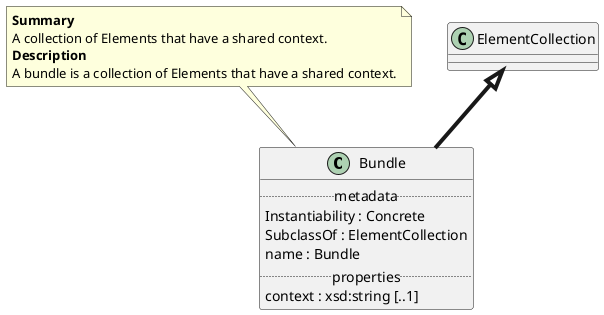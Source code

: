 @startuml
class Bundle {
.. metadata ..
    Instantiability : Concrete
    SubclassOf : ElementCollection
    name : Bundle
.. properties ..
    context : xsd:string [..1]
}
note top of Bundle
<b>Summary</b>
A collection of Elements that have a shared context.
<b>Description</b>
A bundle is a collection of Elements that have a shared context.
end note
"ElementCollection" <|-[thickness=4]- "Bundle"
@enduml
